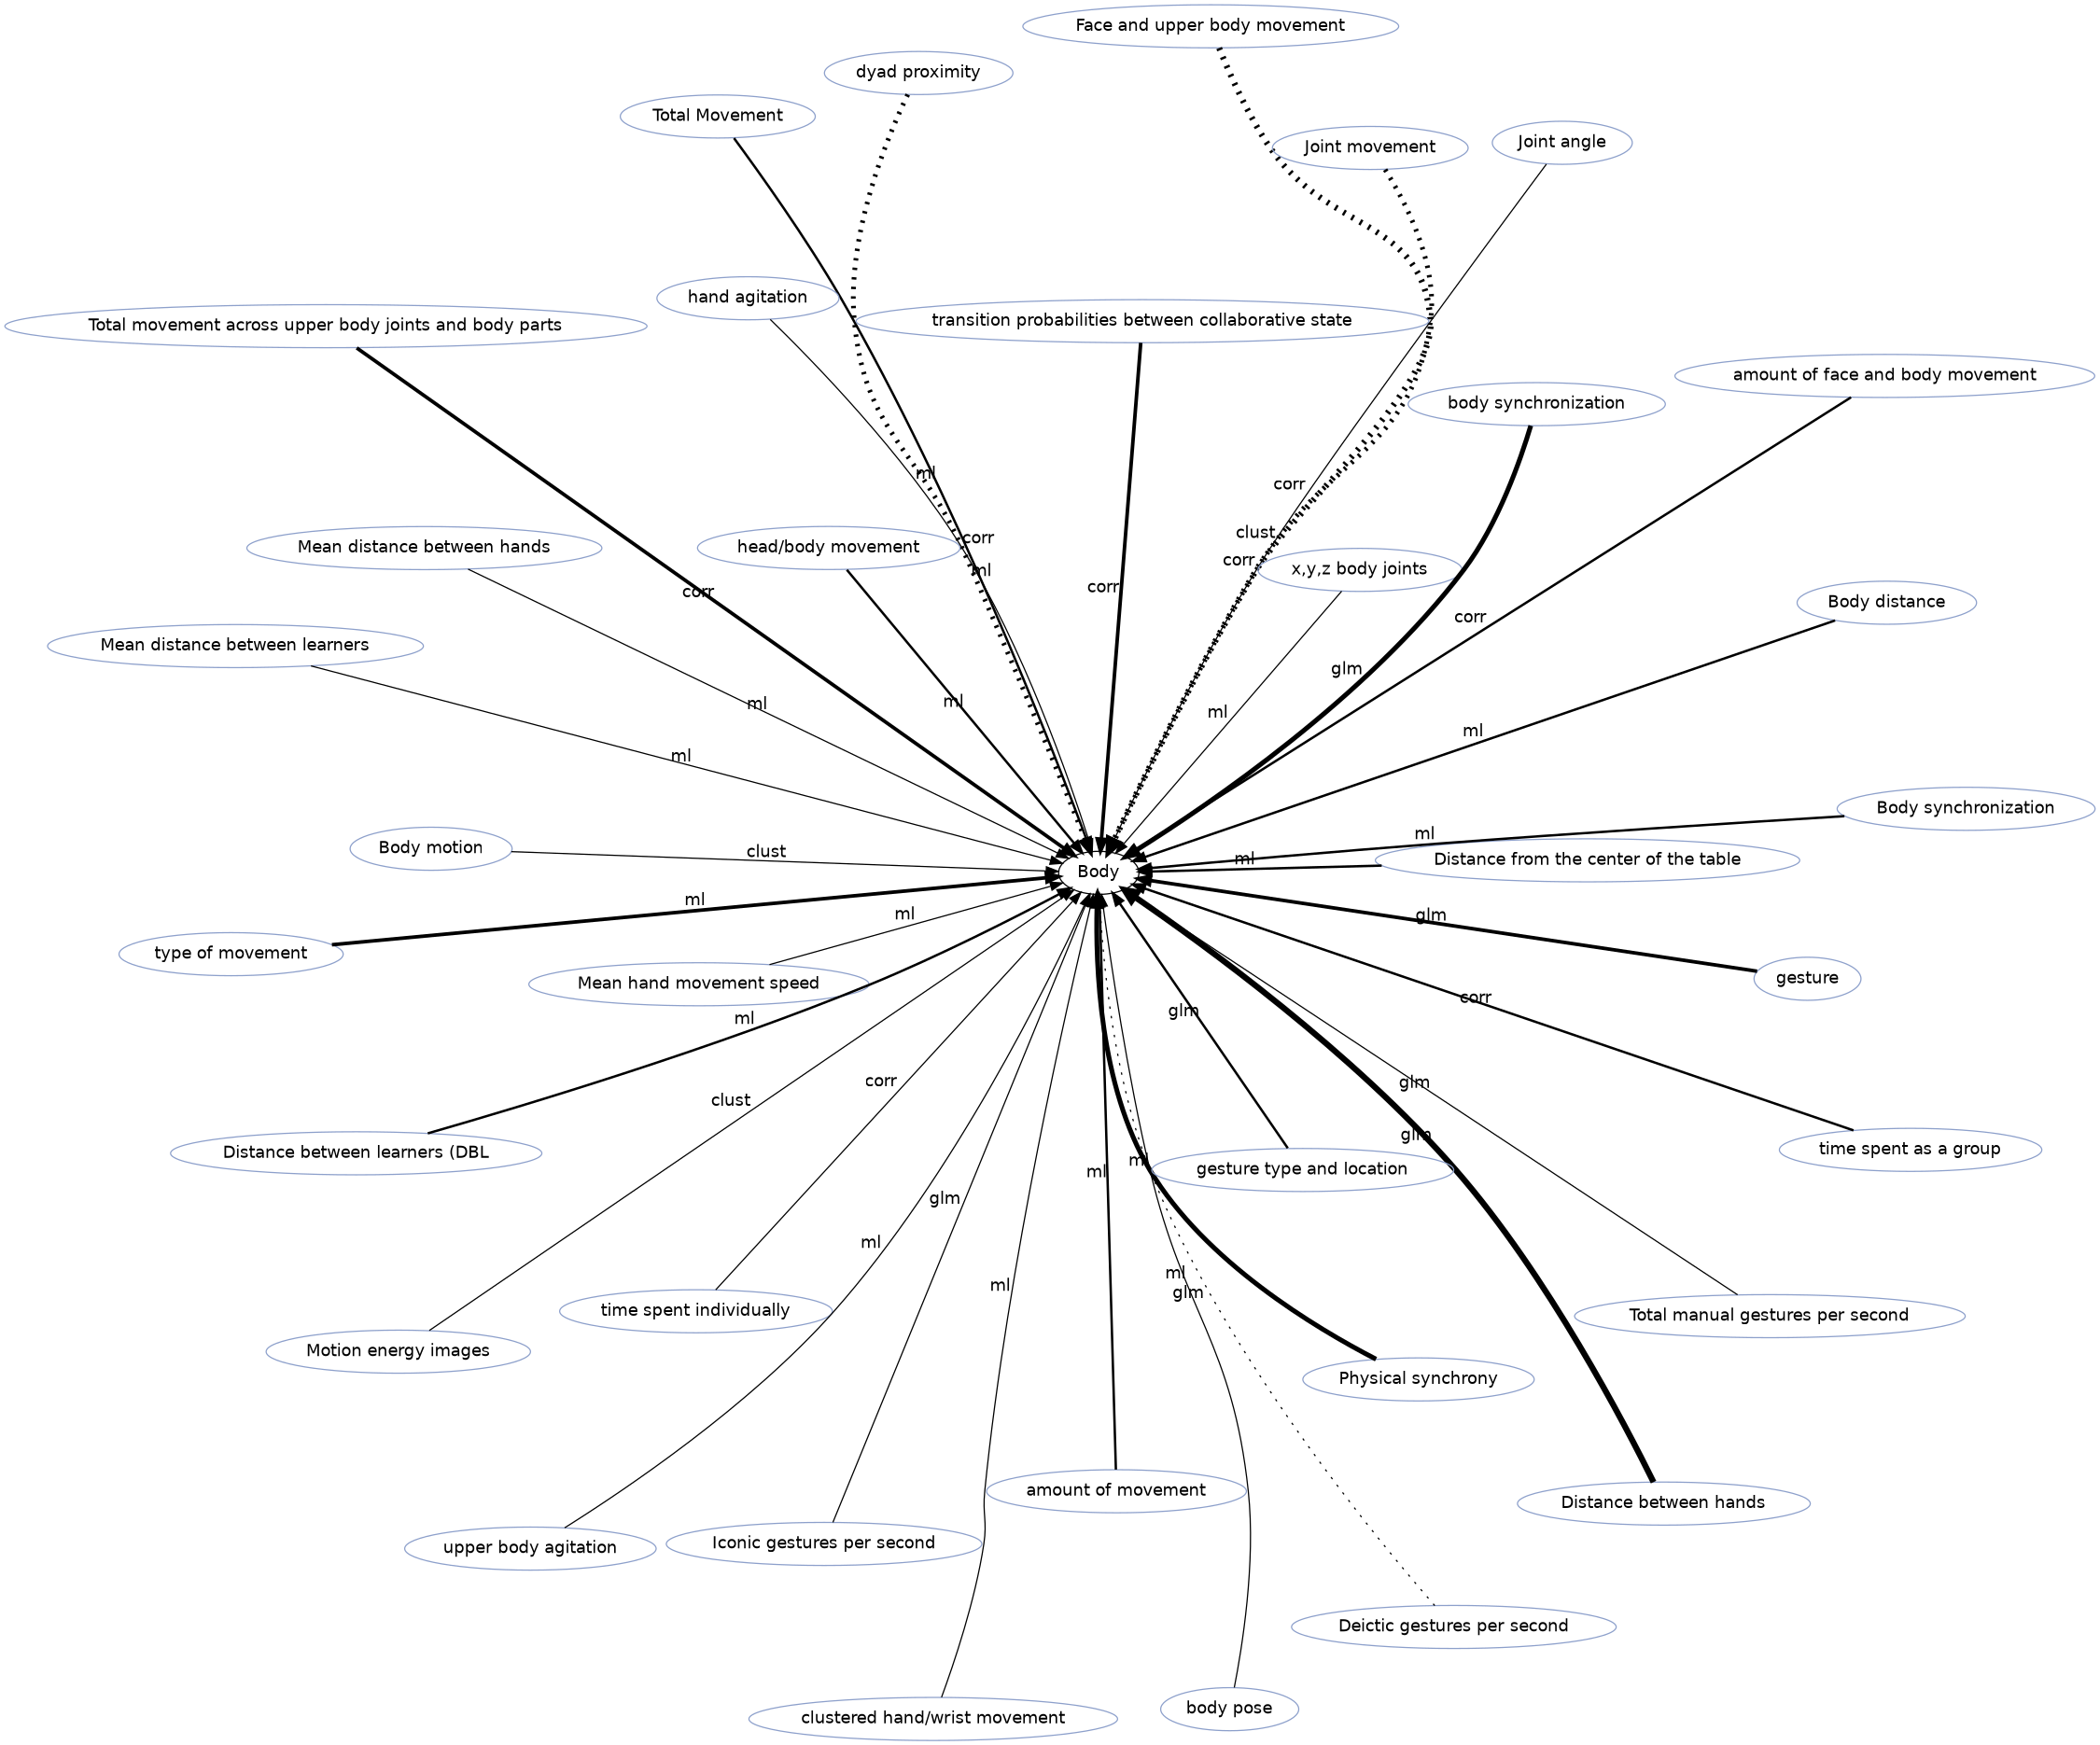 digraph world {
        size="15,15";
        layout=neato
        graph [fontname = "helvetica"];
        node [fontname = "helvetica", colorscheme=set28];
        edge [fontname = "helvetica", colorscheme=set28];

	"Body" [href="index.svg"];
	"gesture" [href="https://scholar.google.com/scholar?hl=en&q=The%20Additive%20Value%20of%20Multimodal%20Features%20for%20Predicting%20Engagement,%20Frustration,%20and%20Learning%20during%20Tutoring" target="_blank" , color="3"];
	"gesture" [href="https://scholar.google.com/scholar?hl=en&q=The%20Additive%20Value%20of%20Multimodal%20Features%20for%20Predicting%20Engagement,%20Frustration,%20and%20Learning%20during%20Tutoring" target="_blank" , color="3"];
	"gesture" [href="https://scholar.google.com/scholar?hl=en&q=The%20Additive%20Value%20of%20Multimodal%20Features%20for%20Predicting%20Engagement,%20Frustration,%20and%20Learning%20during%20Tutoring" target="_blank" , color="3"];
	"clustered hand/wrist movement" [href="https://scholar.google.com/scholar?hl=en&q=(Dis)Engagement%20Maters:%20Identifying%20Efficacious%20Learning%20Practices%20with%20Multimodal%20Learning%20Analytics" target="_blank" , color="3"];
	"Total Movement" [href="https://scholar.google.com/scholar?hl=en&q=Expertise%20estimation%20based%20on%20simple%20multimodal%20features" target="_blank" , color="3"];
	"Distance from the center of the table" [href="https://scholar.google.com/scholar?hl=en&q=Expertise%20estimation%20based%20on%20simple%20multimodal%20features" target="_blank" , color="3"];
	"Total Movement" [href="https://scholar.google.com/scholar?hl=en&q=Expertise%20estimation%20based%20on%20simple%20multimodal%20features" target="_blank" , color="3"];
	"Distance from the center of the table" [href="https://scholar.google.com/scholar?hl=en&q=Expertise%20estimation%20based%20on%20simple%20multimodal%20features" target="_blank" , color="3"];
	"Body motion" [href="https://scholar.google.com/scholar?hl=en&q=Personality%20Trait%20Classification%20via%20Co-Occurrent%20Multiparty%20Multimodal%20Event%20Discovery" target="_blank" , color="3"];
	"Motion energy images" [href="https://scholar.google.com/scholar?hl=en&q=Personality%20Trait%20Classification%20via%20Co-Occurrent%20Multiparty%20Multimodal%20Event%20Discovery" target="_blank" , color="3"];
	"Total manual gestures per second" [href="https://scholar.google.com/scholar?hl=en&q=Dynamic%20Adaptive%20Gesturing%20Predicts%20Domain%20Expertise%20in%20Mathematics" target="_blank" , color="3"];
	"Iconic gestures per second" [href="https://scholar.google.com/scholar?hl=en&q=Dynamic%20Adaptive%20Gesturing%20Predicts%20Domain%20Expertise%20in%20Mathematics" target="_blank" , color="3"];
	"Deictic gestures per second" [href="https://scholar.google.com/scholar?hl=en&q=Dynamic%20Adaptive%20Gesturing%20Predicts%20Domain%20Expertise%20in%20Mathematics" target="_blank" , color="3"];
	"amount of movement" [href="https://scholar.google.com/scholar?hl=en&q=Unraveling%20Students'%20Interaction%20around%20a%20Tangible%20Interface%20Using%20Multimodal%20Learning%20Analytics." target="_blank" , color="3"];
	"type of movement" [href="https://scholar.google.com/scholar?hl=en&q=Unraveling%20Students'%20Interaction%20around%20a%20Tangible%20Interface%20Using%20Multimodal%20Learning%20Analytics." target="_blank" , color="3"];
	"type of movement" [href="https://scholar.google.com/scholar?hl=en&q=Unraveling%20Students'%20Interaction%20around%20a%20Tangible%20Interface%20Using%20Multimodal%20Learning%20Analytics." target="_blank" , color="3"];
	"Body synchronization" [href="https://scholar.google.com/scholar?hl=en&q=Unraveling%20Students'%20Interaction%20around%20a%20Tangible%20Interface%20Using%20Multimodal%20Learning%20Analytics." target="_blank" , color="3"];
	"Body distance" [href="https://scholar.google.com/scholar?hl=en&q=Unraveling%20Students'%20Interaction%20around%20a%20Tangible%20Interface%20Using%20Multimodal%20Learning%20Analytics." target="_blank" , color="3"];
	"amount of movement" [href="https://scholar.google.com/scholar?hl=en&q=Unraveling%20Students'%20Interaction%20around%20a%20Tangible%20Interface%20Using%20Multimodal%20Learning%20Analytics." target="_blank" , color="3"];
	"type of movement" [href="https://scholar.google.com/scholar?hl=en&q=Unraveling%20Students'%20Interaction%20around%20a%20Tangible%20Interface%20Using%20Multimodal%20Learning%20Analytics." target="_blank" , color="3"];
	"Body synchronization" [href="https://scholar.google.com/scholar?hl=en&q=Unraveling%20Students'%20Interaction%20around%20a%20Tangible%20Interface%20Using%20Multimodal%20Learning%20Analytics." target="_blank" , color="3"];
	"Body distance" [href="https://scholar.google.com/scholar?hl=en&q=Unraveling%20Students'%20Interaction%20around%20a%20Tangible%20Interface%20Using%20Multimodal%20Learning%20Analytics." target="_blank" , color="3"];
	"Face and upper body movement" [href="https://scholar.google.com/scholar?hl=en&q=Modeling%20Team-level%20Multimodal%20Dynamics%20during%20Multiparty%20Collaboration" target="_blank" , color="3"];
	"Face and upper body movement" [href="https://scholar.google.com/scholar?hl=en&q=Modeling%20Team-level%20Multimodal%20Dynamics%20during%20Multiparty%20Collaboration" target="_blank" , color="3"];
	"Face and upper body movement" [href="https://scholar.google.com/scholar?hl=en&q=Modeling%20Team-level%20Multimodal%20Dynamics%20during%20Multiparty%20Collaboration" target="_blank" , color="3"];
	"Face and upper body movement" [href="https://scholar.google.com/scholar?hl=en&q=Modeling%20Team-level%20Multimodal%20Dynamics%20during%20Multiparty%20Collaboration" target="_blank" , color="3"];
	"Physical synchrony" [href="https://scholar.google.com/scholar?hl=en&q=Predicting%20the%20Quality%20of%20Collaborative%20Problem%20Solving%20Through%20Linguistic%20Analysis%20of%20Discourse" target="_blank" , color="3"];
	"Physical synchrony" [href="https://scholar.google.com/scholar?hl=en&q=Predicting%20the%20Quality%20of%20Collaborative%20Problem%20Solving%20Through%20Linguistic%20Analysis%20of%20Discourse" target="_blank" , color="3"];
	"Distance between hands" [href="https://scholar.google.com/scholar?hl=en&q=Using%20Multimodal%20Learning%20Analytics%20to%20Identify%20Aspects%20of%20Collaboration%20in%20Project-Based%20Learning" target="_blank" , color="3"];
	"Distance between hands" [href="https://scholar.google.com/scholar?hl=en&q=Using%20Multimodal%20Learning%20Analytics%20to%20Identify%20Aspects%20of%20Collaboration%20in%20Project-Based%20Learning" target="_blank" , color="3"];
	"Distance between hands" [href="https://scholar.google.com/scholar?hl=en&q=Using%20Multimodal%20Learning%20Analytics%20to%20Identify%20Aspects%20of%20Collaboration%20in%20Project-Based%20Learning" target="_blank" , color="3"];
	"Distance between hands" [href="https://scholar.google.com/scholar?hl=en&q=Using%20Multimodal%20Learning%20Analytics%20to%20Identify%20Aspects%20of%20Collaboration%20in%20Project-Based%20Learning" target="_blank" , color="3"];
	"Total movement across upper body joints and body parts" [href="https://scholar.google.com/scholar?hl=en&q=Toward%20Using%20Multi-Modal%20Learning%20Analytics%20to%20Support%20and%20Measure%20Collaboration%20in%20Co-Located%20Dyads" target="_blank" , color="3"];
	"Mean distance between learners" [href="https://scholar.google.com/scholar?hl=en&q=Supervised%20machine%20learning%20in%20multimodal%20learning%20analytics%20for%20estimating%20success%20in%20project-based%20learning" target="_blank" , color="3"];
	"Mean distance between hands" [href="https://scholar.google.com/scholar?hl=en&q=Supervised%20machine%20learning%20in%20multimodal%20learning%20analytics%20for%20estimating%20success%20in%20project-based%20learning" target="_blank" , color="3"];
	"Mean hand movement speed" [href="https://scholar.google.com/scholar?hl=en&q=Supervised%20machine%20learning%20in%20multimodal%20learning%20analytics%20for%20estimating%20success%20in%20project-based%20learning" target="_blank" , color="3"];
	"Distance between learners (DBL" [href="https://scholar.google.com/scholar?hl=en&q=Estimation%20of%20success%20in%20collaborative%20learning%20based%20on%20multimodal%20learning%20analytics%20features" target="_blank" , color="3"];
	"Joint movement" [href="https://scholar.google.com/scholar?hl=en&q=Exploring%20Collaboration%20Using%20Motion%20Sensors%20and%20Multi-Modal%20Learning%20Analytics" target="_blank" , color="3"];
	"Joint movement" [href="https://scholar.google.com/scholar?hl=en&q=Exploring%20Collaboration%20Using%20Motion%20Sensors%20and%20Multi-Modal%20Learning%20Analytics" target="_blank" , color="3"];
	"Joint angle" [href="https://scholar.google.com/scholar?hl=en&q=Exploring%20Collaboration%20Using%20Motion%20Sensors%20and%20Multi-Modal%20Learning%20Analytics" target="_blank" , color="3"];
	"dyad proximity" [href="https://scholar.google.com/scholar?hl=en&q=Exploring%20Collaboration%20Using%20Motion%20Sensors%20and%20Multi-Modal%20Learning%20Analytics" target="_blank" , color="3"];
	"dyad proximity" [href="https://scholar.google.com/scholar?hl=en&q=Exploring%20Collaboration%20Using%20Motion%20Sensors%20and%20Multi-Modal%20Learning%20Analytics" target="_blank" , color="3"];
	"body pose" [href="https://scholar.google.com/scholar?hl=en&q=Real-time%20mutual%20gaze%20perception" target="_blank" , color="3"];
	"amount of face and body movement" [href="https://scholar.google.com/scholar?hl=en&q=Focused%20or%20Stuck%20Together:%20Multimodal%20Patterns%20Reveal%20Triads’%20Performance%20in%20Collaborative%20Problem%20Solving" target="_blank" , color="3"];
	"amount of face and body movement" [href="https://scholar.google.com/scholar?hl=en&q=Focused%20or%20Stuck%20Together:%20Multimodal%20Patterns%20Reveal%20Triads’%20Performance%20in%20Collaborative%20Problem%20Solving" target="_blank" , color="3"];
	"head/body movement" [href="https://scholar.google.com/scholar?hl=en&q=Moving%20as%20a%20Leader:%20Detecting%20Emergent%20Leadership%20in%20Small%20Groups%20using%20Body%20Pose" target="_blank" , color="3"];
	"head/body movement" [href="https://scholar.google.com/scholar?hl=en&q=Moving%20as%20a%20Leader:%20Detecting%20Emergent%20Leadership%20in%20Small%20Groups%20using%20Body%20Pose" target="_blank" , color="3"];
	"time spent individually" [href="https://scholar.google.com/scholar?hl=en&q=Using%20Motion%20Sensors%20to%20Understand%20Collaborative%20Interactions%20in%20Digital%20Fabrication%20Labs" target="_blank" , color="3"];
	"time spent as a group" [href="https://scholar.google.com/scholar?hl=en&q=Using%20Motion%20Sensors%20to%20Understand%20Collaborative%20Interactions%20in%20Digital%20Fabrication%20Labs" target="_blank" , color="3"];
	"time spent as a group" [href="https://scholar.google.com/scholar?hl=en&q=Using%20Motion%20Sensors%20to%20Understand%20Collaborative%20Interactions%20in%20Digital%20Fabrication%20Labs" target="_blank" , color="3"];
	"transition probabilities between collaborative state" [href="https://scholar.google.com/scholar?hl=en&q=Using%20Motion%20Sensors%20to%20Understand%20Collaborative%20Interactions%20in%20Digital%20Fabrication%20Labs" target="_blank" , color="3"];
	"transition probabilities between collaborative state" [href="https://scholar.google.com/scholar?hl=en&q=Using%20Motion%20Sensors%20to%20Understand%20Collaborative%20Interactions%20in%20Digital%20Fabrication%20Labs" target="_blank" , color="3"];
	"transition probabilities between collaborative state" [href="https://scholar.google.com/scholar?hl=en&q=Using%20Motion%20Sensors%20to%20Understand%20Collaborative%20Interactions%20in%20Digital%20Fabrication%20Labs" target="_blank" , color="3"];
	"x,y,z body joints" [href="https://scholar.google.com/scholar?hl=en&q=Machine%20learning%20classification%20of%20design%20team%20members’%20body%20language%20patterns%20for%20real%20time%20emotional%20state%20detection" target="_blank" , color="3"];
	"upper body agitation" [href="https://scholar.google.com/scholar?hl=en&q=Multi-modal%20Social%20Signal%20Analysis%20for%20Predicting%20Agreement%20in%20Conversation%20Settings" target="_blank" , color="3"];
	"hand agitation" [href="https://scholar.google.com/scholar?hl=en&q=Multi-modal%20Social%20Signal%20Analysis%20for%20Predicting%20Agreement%20in%20Conversation%20Settings" target="_blank" , color="3"];
	"body synchronization" [href="https://scholar.google.com/scholar?hl=en&q=Body%20synchrony%20in%20triadic%20interaction" target="_blank" , color="3"];
	"body synchronization" [href="https://scholar.google.com/scholar?hl=en&q=Body%20synchrony%20in%20triadic%20interaction" target="_blank" , color="3"];
	"body synchronization" [href="https://scholar.google.com/scholar?hl=en&q=Body%20synchrony%20in%20triadic%20interaction" target="_blank" , color="3"];
	"body synchronization" [href="https://scholar.google.com/scholar?hl=en&q=Body%20synchrony%20in%20triadic%20interaction" target="_blank" , color="3"];
	"gesture type and location" [href="https://scholar.google.com/scholar?hl=en&q=Improving%20Visibility%20of%20Remote%20Gestures%20in%20Distributed%20Tabletop%20Collaboration" target="_blank" , color="3"];
	"gesture type and location" [href="https://scholar.google.com/scholar?hl=en&q=Improving%20Visibility%20of%20Remote%20Gestures%20in%20Distributed%20Tabletop%20Collaboration" target="_blank" , color="3"];
	"Face and upper body movement" [href="https://scholar.google.com/scholar?hl=en&q=Modeling%20Team-level%20Multimodal%20Dynamics%20during%20Multiparty%20Collaboration" target="_blank" , color="3"];
	"Physical synchrony" [href="https://scholar.google.com/scholar?hl=en&q=Predicting%20the%20Quality%20of%20Collaborative%20Problem%20Solving%20Through%20Linguistic%20Analysis%20of%20Discourse" target="_blank" , color="3"];
	"Physical synchrony" [href="https://scholar.google.com/scholar?hl=en&q=Predicting%20the%20Quality%20of%20Collaborative%20Problem%20Solving%20Through%20Linguistic%20Analysis%20of%20Discourse" target="_blank" , color="3"];
	"Distance between hands" [href="https://scholar.google.com/scholar?hl=en&q=Using%20Multimodal%20Learning%20Analytics%20to%20Identify%20Aspects%20of%20Collaboration%20in%20Project-Based%20Learning" target="_blank" , color="3"];
	"Total movement across upper body joints and body parts" [href="https://scholar.google.com/scholar?hl=en&q=Toward%20Using%20Multi-Modal%20Learning%20Analytics%20to%20Support%20and%20Measure%20Collaboration%20in%20Co-Located%20Dyads" target="_blank" , color="3"];
	"Total movement across upper body joints and body parts" [href="https://scholar.google.com/scholar?hl=en&q=Toward%20Using%20Multi-Modal%20Learning%20Analytics%20to%20Support%20and%20Measure%20Collaboration%20in%20Co-Located%20Dyads" target="_blank" , color="3"];
	"Distance between learners (DBL" [href="https://scholar.google.com/scholar?hl=en&q=Estimation%20of%20success%20in%20collaborative%20learning%20based%20on%20multimodal%20learning%20analytics%20features" target="_blank" , color="3"];
	"Joint movement" [href="https://scholar.google.com/scholar?hl=en&q=Exploring%20Collaboration%20Using%20Motion%20Sensors%20and%20Multi-Modal%20Learning%20Analytics" target="_blank" , color="3"];
	"Joint movement" [href="https://scholar.google.com/scholar?hl=en&q=Exploring%20Collaboration%20Using%20Motion%20Sensors%20and%20Multi-Modal%20Learning%20Analytics" target="_blank" , color="3"];
	"dyad proximity" [href="https://scholar.google.com/scholar?hl=en&q=Exploring%20Collaboration%20Using%20Motion%20Sensors%20and%20Multi-Modal%20Learning%20Analytics" target="_blank" , color="3"];
	"dyad proximity" [href="https://scholar.google.com/scholar?hl=en&q=Exploring%20Collaboration%20Using%20Motion%20Sensors%20and%20Multi-Modal%20Learning%20Analytics" target="_blank" , color="3"];
	"gesture" -> "Body" [label="glm", labeltooltip=3, style="solid", penwidth=3];
	"clustered hand/wrist movement" -> "Body" [label="ml", labeltooltip=1, style="solid", penwidth=1];
	"Total Movement" -> "Body" [label="ml", labeltooltip=2, style="solid", penwidth=2];
	"Distance from the center of the table" -> "Body" [label="ml", labeltooltip=2, style="solid", penwidth=2];
	"Body motion" -> "Body" [label="clust", labeltooltip=1, style="solid", penwidth=1];
	"Motion energy images" -> "Body" [label="clust", labeltooltip=1, style="solid", penwidth=1];
	"Total manual gestures per second" -> "Body" [label="glm", labeltooltip=1, style="solid", penwidth=1];
	"Iconic gestures per second" -> "Body" [label="glm", labeltooltip=1, style="solid", penwidth=1];
	"Deictic gestures per second" -> "Body" [label="glm", labeltooltip=1, style="dotted", penwidth=1];
	"amount of movement" -> "Body" [label="ml", labeltooltip=2, style="solid", penwidth=2];
	"type of movement" -> "Body" [label="ml", labeltooltip=3, style="solid", penwidth=3];
	"Body synchronization" -> "Body" [label="ml", labeltooltip=2, style="solid", penwidth=2];
	"Body distance" -> "Body" [label="ml", labeltooltip=2, style="solid", penwidth=2];
	"Face and upper body movement" -> "Body" [label="clust", labeltooltip=5, style="dotted", penwidth=5];
	"Physical synchrony" -> "Body" [label="ml", labeltooltip=4, style="solid", penwidth=4];
	"Distance between hands" -> "Body" [label="glm", labeltooltip=5, style="solid", penwidth=5];
	"Total movement across upper body joints and body parts" -> "Body" [label="corr", labeltooltip=3, style="solid", penwidth=3];
	"Mean distance between learners" -> "Body" [label="ml", labeltooltip=1, style="solid", penwidth=1];
	"Mean distance between hands" -> "Body" [label="ml", labeltooltip=1, style="solid", penwidth=1];
	"Mean hand movement speed" -> "Body" [label="ml", labeltooltip=1, style="solid", penwidth=1];
	"Distance between learners (DBL" -> "Body" [label="ml", labeltooltip=2, style="solid", penwidth=2];
	"Joint movement" -> "Body" [label="corr", labeltooltip=4, style="dotted", penwidth=4];
	"Joint angle" -> "Body" [label="corr", labeltooltip=1, style="solid", penwidth=1];
	"dyad proximity" -> "Body" [label="corr", labeltooltip=4, style="dotted", penwidth=4];
	"body pose" -> "Body" [label="ml", labeltooltip=1, style="solid", penwidth=1];
	"amount of face and body movement" -> "Body" [label="corr", labeltooltip=2, style="solid", penwidth=2];
	"head/body movement" -> "Body" [label="ml", labeltooltip=2, style="solid", penwidth=2];
	"time spent individually" -> "Body" [label="corr", labeltooltip=1, style="solid", penwidth=1];
	"time spent as a group" -> "Body" [label="corr", labeltooltip=2, style="solid", penwidth=2];
	"transition probabilities between collaborative state" -> "Body" [label="corr", labeltooltip=3, style="solid", penwidth=3];
	"x,y,z body joints" -> "Body" [label="ml", labeltooltip=1, style="solid", penwidth=1];
	"upper body agitation" -> "Body" [label="ml", labeltooltip=1, style="solid", penwidth=1];
	"hand agitation" -> "Body" [label="ml", labeltooltip=1, style="solid", penwidth=1];
	"body synchronization" -> "Body" [label="glm", labeltooltip=4, style="solid", penwidth=4];
	"gesture type and location" -> "Body" [label="glm", labeltooltip=2, style="solid", penwidth=2];

 overlap=false 
 splines = true; 


}